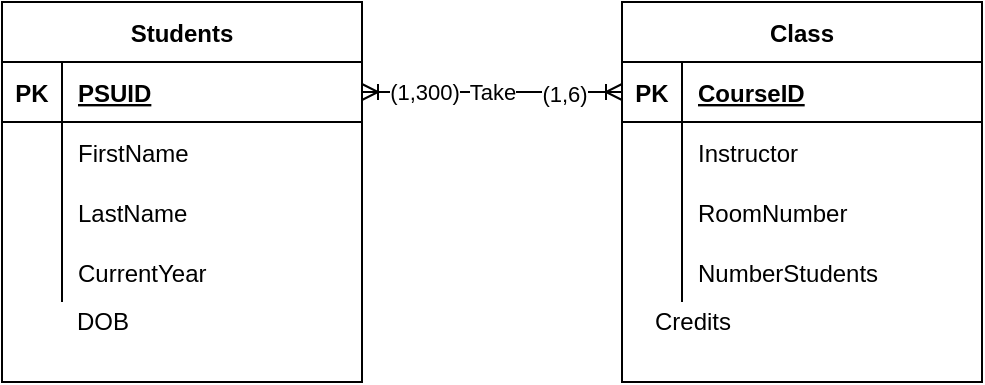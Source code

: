 <mxfile version="13.8.0" type="github">
  <diagram id="22wcvPTKYEtDuTCbVgGT" name="Page-1">
    <mxGraphModel dx="818" dy="560" grid="1" gridSize="10" guides="1" tooltips="1" connect="1" arrows="1" fold="1" page="1" pageScale="1" pageWidth="850" pageHeight="1100" math="0" shadow="0">
      <root>
        <mxCell id="0" />
        <mxCell id="1" parent="0" />
        <mxCell id="xSUFwXyisF2-OX5qNVwP-1" value="Students" style="shape=table;startSize=30;container=1;collapsible=1;childLayout=tableLayout;fixedRows=1;rowLines=0;fontStyle=1;align=center;resizeLast=1;" vertex="1" parent="1">
          <mxGeometry x="130" y="100" width="180" height="190" as="geometry" />
        </mxCell>
        <mxCell id="xSUFwXyisF2-OX5qNVwP-2" value="" style="shape=partialRectangle;collapsible=0;dropTarget=0;pointerEvents=0;fillColor=none;top=0;left=0;bottom=1;right=0;points=[[0,0.5],[1,0.5]];portConstraint=eastwest;" vertex="1" parent="xSUFwXyisF2-OX5qNVwP-1">
          <mxGeometry y="30" width="180" height="30" as="geometry" />
        </mxCell>
        <mxCell id="xSUFwXyisF2-OX5qNVwP-3" value="PK" style="shape=partialRectangle;connectable=0;fillColor=none;top=0;left=0;bottom=0;right=0;fontStyle=1;overflow=hidden;" vertex="1" parent="xSUFwXyisF2-OX5qNVwP-2">
          <mxGeometry width="30" height="30" as="geometry" />
        </mxCell>
        <mxCell id="xSUFwXyisF2-OX5qNVwP-4" value="PSUID" style="shape=partialRectangle;connectable=0;fillColor=none;top=0;left=0;bottom=0;right=0;align=left;spacingLeft=6;fontStyle=5;overflow=hidden;" vertex="1" parent="xSUFwXyisF2-OX5qNVwP-2">
          <mxGeometry x="30" width="150" height="30" as="geometry" />
        </mxCell>
        <mxCell id="xSUFwXyisF2-OX5qNVwP-5" value="" style="shape=partialRectangle;collapsible=0;dropTarget=0;pointerEvents=0;fillColor=none;top=0;left=0;bottom=0;right=0;points=[[0,0.5],[1,0.5]];portConstraint=eastwest;" vertex="1" parent="xSUFwXyisF2-OX5qNVwP-1">
          <mxGeometry y="60" width="180" height="30" as="geometry" />
        </mxCell>
        <mxCell id="xSUFwXyisF2-OX5qNVwP-6" value="" style="shape=partialRectangle;connectable=0;fillColor=none;top=0;left=0;bottom=0;right=0;editable=1;overflow=hidden;" vertex="1" parent="xSUFwXyisF2-OX5qNVwP-5">
          <mxGeometry width="30" height="30" as="geometry" />
        </mxCell>
        <mxCell id="xSUFwXyisF2-OX5qNVwP-7" value="FirstName" style="shape=partialRectangle;connectable=0;fillColor=none;top=0;left=0;bottom=0;right=0;align=left;spacingLeft=6;overflow=hidden;" vertex="1" parent="xSUFwXyisF2-OX5qNVwP-5">
          <mxGeometry x="30" width="150" height="30" as="geometry" />
        </mxCell>
        <mxCell id="xSUFwXyisF2-OX5qNVwP-8" value="" style="shape=partialRectangle;collapsible=0;dropTarget=0;pointerEvents=0;fillColor=none;top=0;left=0;bottom=0;right=0;points=[[0,0.5],[1,0.5]];portConstraint=eastwest;" vertex="1" parent="xSUFwXyisF2-OX5qNVwP-1">
          <mxGeometry y="90" width="180" height="30" as="geometry" />
        </mxCell>
        <mxCell id="xSUFwXyisF2-OX5qNVwP-9" value="" style="shape=partialRectangle;connectable=0;fillColor=none;top=0;left=0;bottom=0;right=0;editable=1;overflow=hidden;" vertex="1" parent="xSUFwXyisF2-OX5qNVwP-8">
          <mxGeometry width="30" height="30" as="geometry" />
        </mxCell>
        <mxCell id="xSUFwXyisF2-OX5qNVwP-10" value="LastName" style="shape=partialRectangle;connectable=0;fillColor=none;top=0;left=0;bottom=0;right=0;align=left;spacingLeft=6;overflow=hidden;" vertex="1" parent="xSUFwXyisF2-OX5qNVwP-8">
          <mxGeometry x="30" width="150" height="30" as="geometry" />
        </mxCell>
        <mxCell id="xSUFwXyisF2-OX5qNVwP-11" value="" style="shape=partialRectangle;collapsible=0;dropTarget=0;pointerEvents=0;fillColor=none;top=0;left=0;bottom=0;right=0;points=[[0,0.5],[1,0.5]];portConstraint=eastwest;" vertex="1" parent="xSUFwXyisF2-OX5qNVwP-1">
          <mxGeometry y="120" width="180" height="30" as="geometry" />
        </mxCell>
        <mxCell id="xSUFwXyisF2-OX5qNVwP-12" value="" style="shape=partialRectangle;connectable=0;fillColor=none;top=0;left=0;bottom=0;right=0;editable=1;overflow=hidden;" vertex="1" parent="xSUFwXyisF2-OX5qNVwP-11">
          <mxGeometry width="30" height="30" as="geometry" />
        </mxCell>
        <mxCell id="xSUFwXyisF2-OX5qNVwP-13" value="CurrentYear" style="shape=partialRectangle;connectable=0;fillColor=none;top=0;left=0;bottom=0;right=0;align=left;spacingLeft=6;overflow=hidden;" vertex="1" parent="xSUFwXyisF2-OX5qNVwP-11">
          <mxGeometry x="30" width="150" height="30" as="geometry" />
        </mxCell>
        <mxCell id="xSUFwXyisF2-OX5qNVwP-14" value="DOB" style="text;html=1;align=center;verticalAlign=middle;resizable=0;points=[];autosize=1;" vertex="1" parent="1">
          <mxGeometry x="160" y="250" width="40" height="20" as="geometry" />
        </mxCell>
        <mxCell id="xSUFwXyisF2-OX5qNVwP-29" value="Credits" style="text;html=1;align=center;verticalAlign=middle;resizable=0;points=[];autosize=1;" vertex="1" parent="1">
          <mxGeometry x="450" y="250" width="50" height="20" as="geometry" />
        </mxCell>
        <mxCell id="xSUFwXyisF2-OX5qNVwP-15" value="Class" style="shape=table;startSize=30;container=1;collapsible=1;childLayout=tableLayout;fixedRows=1;rowLines=0;fontStyle=1;align=center;resizeLast=1;" vertex="1" parent="1">
          <mxGeometry x="440" y="100" width="180" height="190" as="geometry" />
        </mxCell>
        <mxCell id="xSUFwXyisF2-OX5qNVwP-16" value="" style="shape=partialRectangle;collapsible=0;dropTarget=0;pointerEvents=0;fillColor=none;top=0;left=0;bottom=1;right=0;points=[[0,0.5],[1,0.5]];portConstraint=eastwest;" vertex="1" parent="xSUFwXyisF2-OX5qNVwP-15">
          <mxGeometry y="30" width="180" height="30" as="geometry" />
        </mxCell>
        <mxCell id="xSUFwXyisF2-OX5qNVwP-17" value="PK" style="shape=partialRectangle;connectable=0;fillColor=none;top=0;left=0;bottom=0;right=0;fontStyle=1;overflow=hidden;" vertex="1" parent="xSUFwXyisF2-OX5qNVwP-16">
          <mxGeometry width="30" height="30" as="geometry" />
        </mxCell>
        <mxCell id="xSUFwXyisF2-OX5qNVwP-18" value="CourseID" style="shape=partialRectangle;connectable=0;fillColor=none;top=0;left=0;bottom=0;right=0;align=left;spacingLeft=6;fontStyle=5;overflow=hidden;" vertex="1" parent="xSUFwXyisF2-OX5qNVwP-16">
          <mxGeometry x="30" width="150" height="30" as="geometry" />
        </mxCell>
        <mxCell id="xSUFwXyisF2-OX5qNVwP-19" value="" style="shape=partialRectangle;collapsible=0;dropTarget=0;pointerEvents=0;fillColor=none;top=0;left=0;bottom=0;right=0;points=[[0,0.5],[1,0.5]];portConstraint=eastwest;" vertex="1" parent="xSUFwXyisF2-OX5qNVwP-15">
          <mxGeometry y="60" width="180" height="30" as="geometry" />
        </mxCell>
        <mxCell id="xSUFwXyisF2-OX5qNVwP-20" value="" style="shape=partialRectangle;connectable=0;fillColor=none;top=0;left=0;bottom=0;right=0;editable=1;overflow=hidden;" vertex="1" parent="xSUFwXyisF2-OX5qNVwP-19">
          <mxGeometry width="30" height="30" as="geometry" />
        </mxCell>
        <mxCell id="xSUFwXyisF2-OX5qNVwP-21" value="Instructor" style="shape=partialRectangle;connectable=0;fillColor=none;top=0;left=0;bottom=0;right=0;align=left;spacingLeft=6;overflow=hidden;" vertex="1" parent="xSUFwXyisF2-OX5qNVwP-19">
          <mxGeometry x="30" width="150" height="30" as="geometry" />
        </mxCell>
        <mxCell id="xSUFwXyisF2-OX5qNVwP-22" value="" style="shape=partialRectangle;collapsible=0;dropTarget=0;pointerEvents=0;fillColor=none;top=0;left=0;bottom=0;right=0;points=[[0,0.5],[1,0.5]];portConstraint=eastwest;" vertex="1" parent="xSUFwXyisF2-OX5qNVwP-15">
          <mxGeometry y="90" width="180" height="30" as="geometry" />
        </mxCell>
        <mxCell id="xSUFwXyisF2-OX5qNVwP-23" value="" style="shape=partialRectangle;connectable=0;fillColor=none;top=0;left=0;bottom=0;right=0;editable=1;overflow=hidden;" vertex="1" parent="xSUFwXyisF2-OX5qNVwP-22">
          <mxGeometry width="30" height="30" as="geometry" />
        </mxCell>
        <mxCell id="xSUFwXyisF2-OX5qNVwP-24" value="RoomNumber" style="shape=partialRectangle;connectable=0;fillColor=none;top=0;left=0;bottom=0;right=0;align=left;spacingLeft=6;overflow=hidden;" vertex="1" parent="xSUFwXyisF2-OX5qNVwP-22">
          <mxGeometry x="30" width="150" height="30" as="geometry" />
        </mxCell>
        <mxCell id="xSUFwXyisF2-OX5qNVwP-25" value="" style="shape=partialRectangle;collapsible=0;dropTarget=0;pointerEvents=0;fillColor=none;top=0;left=0;bottom=0;right=0;points=[[0,0.5],[1,0.5]];portConstraint=eastwest;" vertex="1" parent="xSUFwXyisF2-OX5qNVwP-15">
          <mxGeometry y="120" width="180" height="30" as="geometry" />
        </mxCell>
        <mxCell id="xSUFwXyisF2-OX5qNVwP-26" value="" style="shape=partialRectangle;connectable=0;fillColor=none;top=0;left=0;bottom=0;right=0;editable=1;overflow=hidden;" vertex="1" parent="xSUFwXyisF2-OX5qNVwP-25">
          <mxGeometry width="30" height="30" as="geometry" />
        </mxCell>
        <mxCell id="xSUFwXyisF2-OX5qNVwP-27" value="NumberStudents" style="shape=partialRectangle;connectable=0;fillColor=none;top=0;left=0;bottom=0;right=0;align=left;spacingLeft=6;overflow=hidden;" vertex="1" parent="xSUFwXyisF2-OX5qNVwP-25">
          <mxGeometry x="30" width="150" height="30" as="geometry" />
        </mxCell>
        <mxCell id="xSUFwXyisF2-OX5qNVwP-30" value="Take" style="edgeStyle=orthogonalEdgeStyle;rounded=0;orthogonalLoop=1;jettySize=auto;html=1;entryX=0;entryY=0.5;entryDx=0;entryDy=0;startArrow=ERoneToMany;startFill=0;endArrow=ERoneToMany;endFill=0;" edge="1" parent="1" source="xSUFwXyisF2-OX5qNVwP-2" target="xSUFwXyisF2-OX5qNVwP-16">
          <mxGeometry relative="1" as="geometry" />
        </mxCell>
        <mxCell id="xSUFwXyisF2-OX5qNVwP-31" value="(1,300)" style="edgeLabel;html=1;align=center;verticalAlign=middle;resizable=0;points=[];" vertex="1" connectable="0" parent="xSUFwXyisF2-OX5qNVwP-30">
          <mxGeometry x="-0.688" y="1" relative="1" as="geometry">
            <mxPoint x="10" y="1" as="offset" />
          </mxGeometry>
        </mxCell>
        <mxCell id="xSUFwXyisF2-OX5qNVwP-32" value="(1,6)" style="edgeLabel;html=1;align=center;verticalAlign=middle;resizable=0;points=[];" vertex="1" connectable="0" parent="xSUFwXyisF2-OX5qNVwP-30">
          <mxGeometry x="0.691" y="-1" relative="1" as="geometry">
            <mxPoint x="-9.66" as="offset" />
          </mxGeometry>
        </mxCell>
      </root>
    </mxGraphModel>
  </diagram>
</mxfile>
